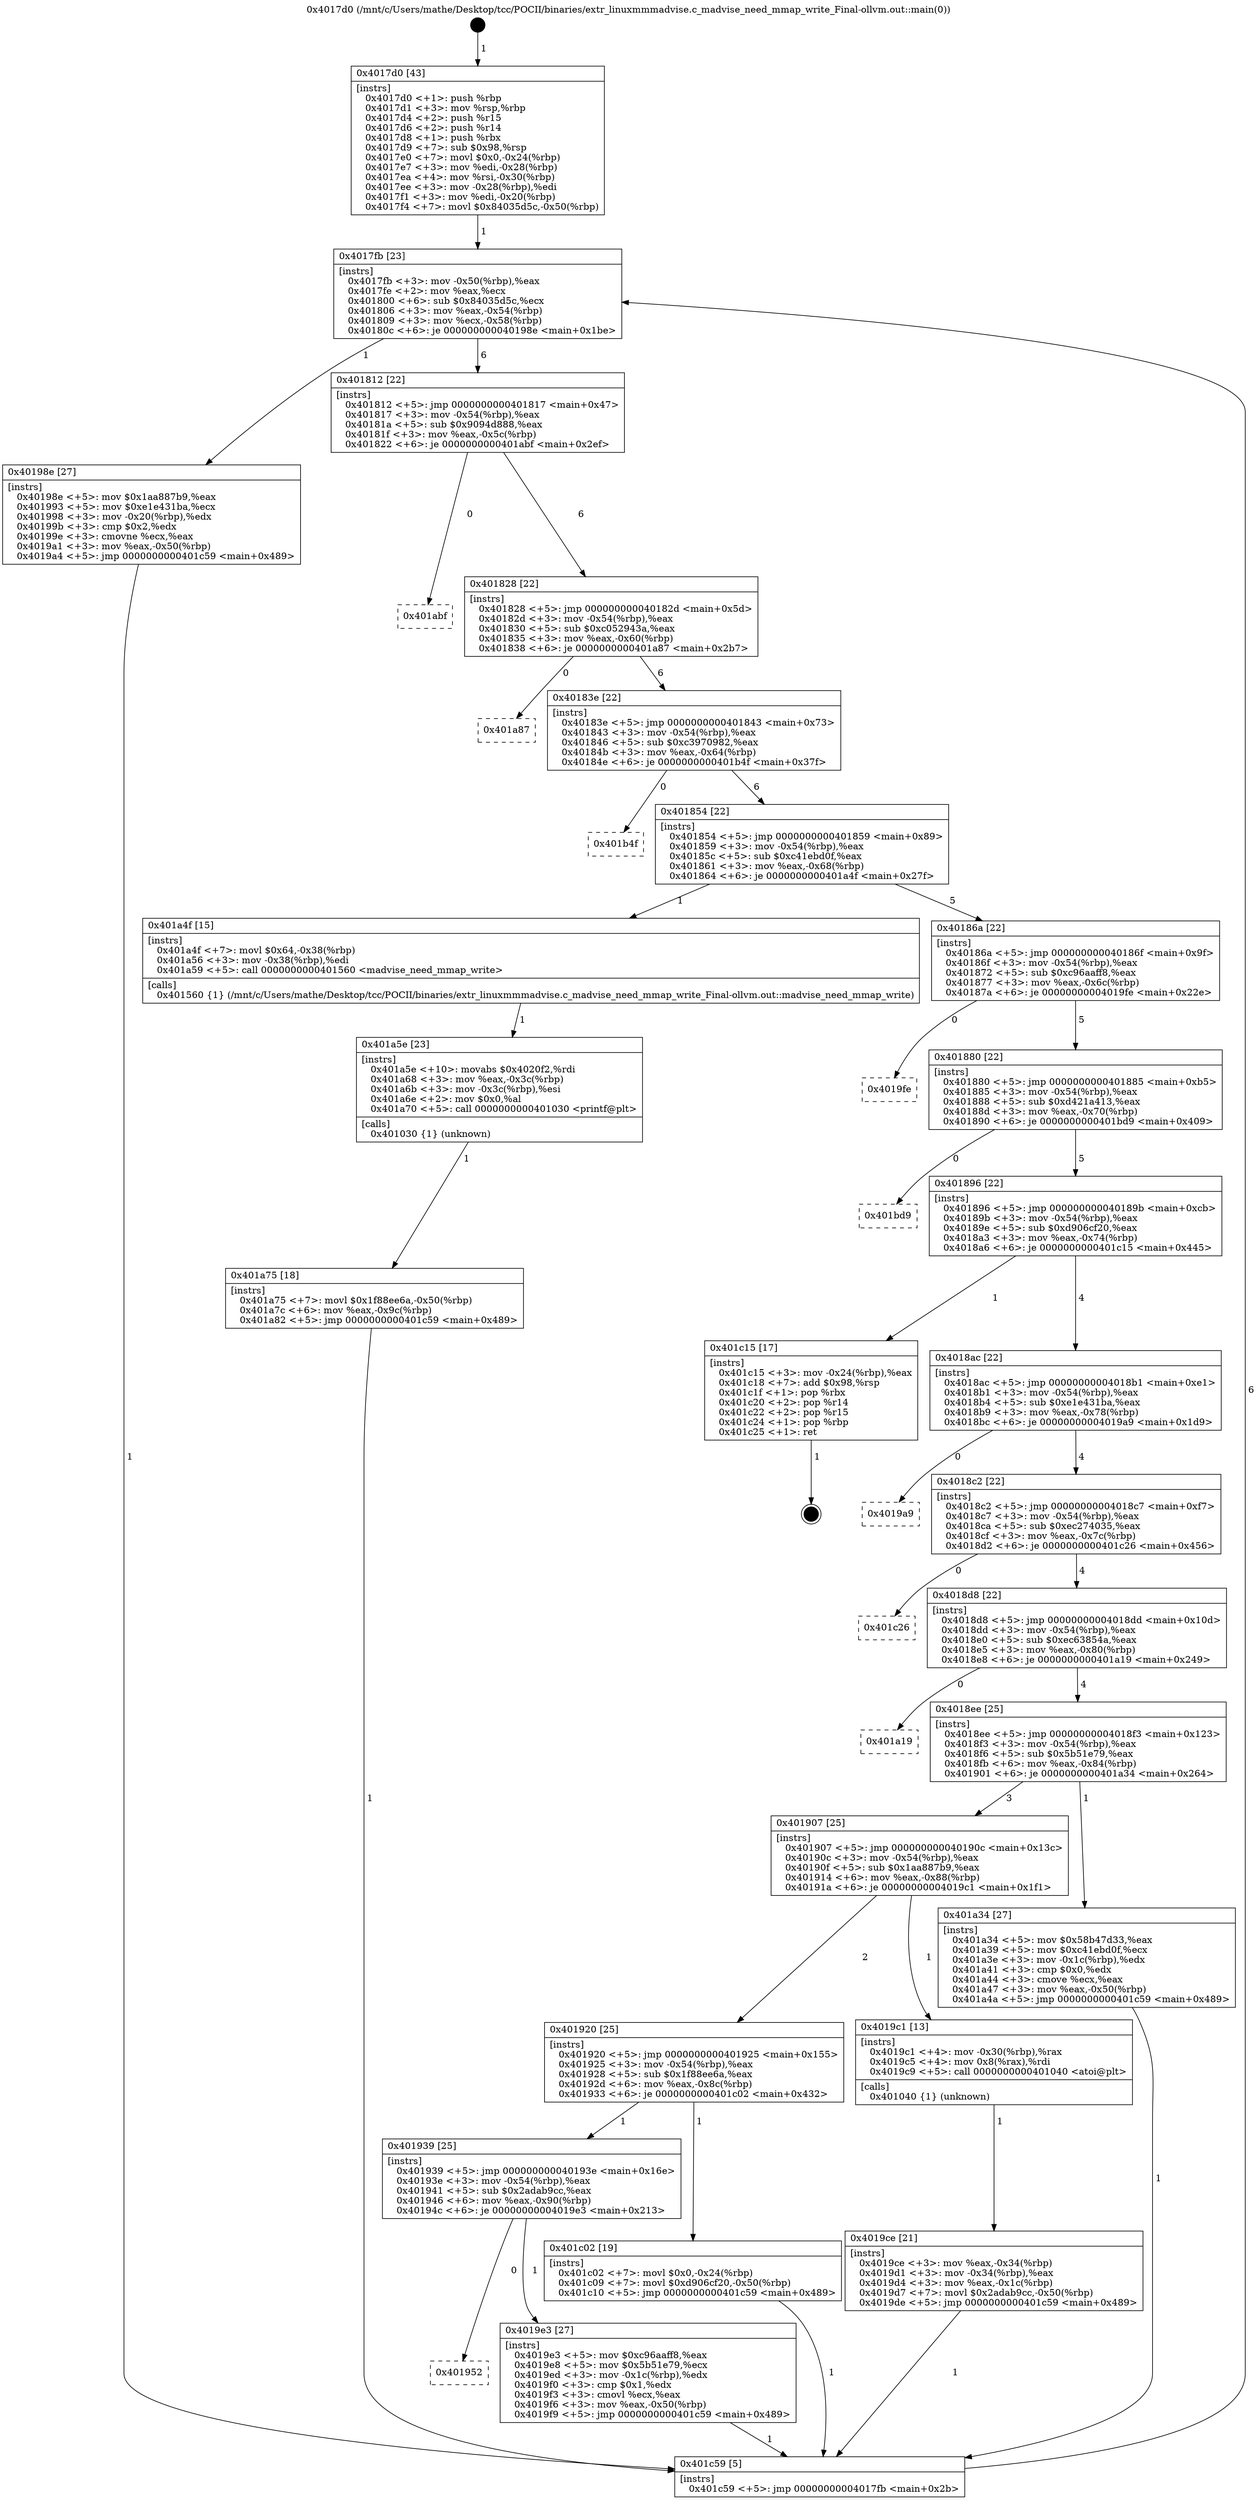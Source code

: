 digraph "0x4017d0" {
  label = "0x4017d0 (/mnt/c/Users/mathe/Desktop/tcc/POCII/binaries/extr_linuxmmmadvise.c_madvise_need_mmap_write_Final-ollvm.out::main(0))"
  labelloc = "t"
  node[shape=record]

  Entry [label="",width=0.3,height=0.3,shape=circle,fillcolor=black,style=filled]
  "0x4017fb" [label="{
     0x4017fb [23]\l
     | [instrs]\l
     &nbsp;&nbsp;0x4017fb \<+3\>: mov -0x50(%rbp),%eax\l
     &nbsp;&nbsp;0x4017fe \<+2\>: mov %eax,%ecx\l
     &nbsp;&nbsp;0x401800 \<+6\>: sub $0x84035d5c,%ecx\l
     &nbsp;&nbsp;0x401806 \<+3\>: mov %eax,-0x54(%rbp)\l
     &nbsp;&nbsp;0x401809 \<+3\>: mov %ecx,-0x58(%rbp)\l
     &nbsp;&nbsp;0x40180c \<+6\>: je 000000000040198e \<main+0x1be\>\l
  }"]
  "0x40198e" [label="{
     0x40198e [27]\l
     | [instrs]\l
     &nbsp;&nbsp;0x40198e \<+5\>: mov $0x1aa887b9,%eax\l
     &nbsp;&nbsp;0x401993 \<+5\>: mov $0xe1e431ba,%ecx\l
     &nbsp;&nbsp;0x401998 \<+3\>: mov -0x20(%rbp),%edx\l
     &nbsp;&nbsp;0x40199b \<+3\>: cmp $0x2,%edx\l
     &nbsp;&nbsp;0x40199e \<+3\>: cmovne %ecx,%eax\l
     &nbsp;&nbsp;0x4019a1 \<+3\>: mov %eax,-0x50(%rbp)\l
     &nbsp;&nbsp;0x4019a4 \<+5\>: jmp 0000000000401c59 \<main+0x489\>\l
  }"]
  "0x401812" [label="{
     0x401812 [22]\l
     | [instrs]\l
     &nbsp;&nbsp;0x401812 \<+5\>: jmp 0000000000401817 \<main+0x47\>\l
     &nbsp;&nbsp;0x401817 \<+3\>: mov -0x54(%rbp),%eax\l
     &nbsp;&nbsp;0x40181a \<+5\>: sub $0x9094d888,%eax\l
     &nbsp;&nbsp;0x40181f \<+3\>: mov %eax,-0x5c(%rbp)\l
     &nbsp;&nbsp;0x401822 \<+6\>: je 0000000000401abf \<main+0x2ef\>\l
  }"]
  "0x401c59" [label="{
     0x401c59 [5]\l
     | [instrs]\l
     &nbsp;&nbsp;0x401c59 \<+5\>: jmp 00000000004017fb \<main+0x2b\>\l
  }"]
  "0x4017d0" [label="{
     0x4017d0 [43]\l
     | [instrs]\l
     &nbsp;&nbsp;0x4017d0 \<+1\>: push %rbp\l
     &nbsp;&nbsp;0x4017d1 \<+3\>: mov %rsp,%rbp\l
     &nbsp;&nbsp;0x4017d4 \<+2\>: push %r15\l
     &nbsp;&nbsp;0x4017d6 \<+2\>: push %r14\l
     &nbsp;&nbsp;0x4017d8 \<+1\>: push %rbx\l
     &nbsp;&nbsp;0x4017d9 \<+7\>: sub $0x98,%rsp\l
     &nbsp;&nbsp;0x4017e0 \<+7\>: movl $0x0,-0x24(%rbp)\l
     &nbsp;&nbsp;0x4017e7 \<+3\>: mov %edi,-0x28(%rbp)\l
     &nbsp;&nbsp;0x4017ea \<+4\>: mov %rsi,-0x30(%rbp)\l
     &nbsp;&nbsp;0x4017ee \<+3\>: mov -0x28(%rbp),%edi\l
     &nbsp;&nbsp;0x4017f1 \<+3\>: mov %edi,-0x20(%rbp)\l
     &nbsp;&nbsp;0x4017f4 \<+7\>: movl $0x84035d5c,-0x50(%rbp)\l
  }"]
  Exit [label="",width=0.3,height=0.3,shape=circle,fillcolor=black,style=filled,peripheries=2]
  "0x401abf" [label="{
     0x401abf\l
  }", style=dashed]
  "0x401828" [label="{
     0x401828 [22]\l
     | [instrs]\l
     &nbsp;&nbsp;0x401828 \<+5\>: jmp 000000000040182d \<main+0x5d\>\l
     &nbsp;&nbsp;0x40182d \<+3\>: mov -0x54(%rbp),%eax\l
     &nbsp;&nbsp;0x401830 \<+5\>: sub $0xc052943a,%eax\l
     &nbsp;&nbsp;0x401835 \<+3\>: mov %eax,-0x60(%rbp)\l
     &nbsp;&nbsp;0x401838 \<+6\>: je 0000000000401a87 \<main+0x2b7\>\l
  }"]
  "0x401a75" [label="{
     0x401a75 [18]\l
     | [instrs]\l
     &nbsp;&nbsp;0x401a75 \<+7\>: movl $0x1f88ee6a,-0x50(%rbp)\l
     &nbsp;&nbsp;0x401a7c \<+6\>: mov %eax,-0x9c(%rbp)\l
     &nbsp;&nbsp;0x401a82 \<+5\>: jmp 0000000000401c59 \<main+0x489\>\l
  }"]
  "0x401a87" [label="{
     0x401a87\l
  }", style=dashed]
  "0x40183e" [label="{
     0x40183e [22]\l
     | [instrs]\l
     &nbsp;&nbsp;0x40183e \<+5\>: jmp 0000000000401843 \<main+0x73\>\l
     &nbsp;&nbsp;0x401843 \<+3\>: mov -0x54(%rbp),%eax\l
     &nbsp;&nbsp;0x401846 \<+5\>: sub $0xc3970982,%eax\l
     &nbsp;&nbsp;0x40184b \<+3\>: mov %eax,-0x64(%rbp)\l
     &nbsp;&nbsp;0x40184e \<+6\>: je 0000000000401b4f \<main+0x37f\>\l
  }"]
  "0x401a5e" [label="{
     0x401a5e [23]\l
     | [instrs]\l
     &nbsp;&nbsp;0x401a5e \<+10\>: movabs $0x4020f2,%rdi\l
     &nbsp;&nbsp;0x401a68 \<+3\>: mov %eax,-0x3c(%rbp)\l
     &nbsp;&nbsp;0x401a6b \<+3\>: mov -0x3c(%rbp),%esi\l
     &nbsp;&nbsp;0x401a6e \<+2\>: mov $0x0,%al\l
     &nbsp;&nbsp;0x401a70 \<+5\>: call 0000000000401030 \<printf@plt\>\l
     | [calls]\l
     &nbsp;&nbsp;0x401030 \{1\} (unknown)\l
  }"]
  "0x401b4f" [label="{
     0x401b4f\l
  }", style=dashed]
  "0x401854" [label="{
     0x401854 [22]\l
     | [instrs]\l
     &nbsp;&nbsp;0x401854 \<+5\>: jmp 0000000000401859 \<main+0x89\>\l
     &nbsp;&nbsp;0x401859 \<+3\>: mov -0x54(%rbp),%eax\l
     &nbsp;&nbsp;0x40185c \<+5\>: sub $0xc41ebd0f,%eax\l
     &nbsp;&nbsp;0x401861 \<+3\>: mov %eax,-0x68(%rbp)\l
     &nbsp;&nbsp;0x401864 \<+6\>: je 0000000000401a4f \<main+0x27f\>\l
  }"]
  "0x401952" [label="{
     0x401952\l
  }", style=dashed]
  "0x401a4f" [label="{
     0x401a4f [15]\l
     | [instrs]\l
     &nbsp;&nbsp;0x401a4f \<+7\>: movl $0x64,-0x38(%rbp)\l
     &nbsp;&nbsp;0x401a56 \<+3\>: mov -0x38(%rbp),%edi\l
     &nbsp;&nbsp;0x401a59 \<+5\>: call 0000000000401560 \<madvise_need_mmap_write\>\l
     | [calls]\l
     &nbsp;&nbsp;0x401560 \{1\} (/mnt/c/Users/mathe/Desktop/tcc/POCII/binaries/extr_linuxmmmadvise.c_madvise_need_mmap_write_Final-ollvm.out::madvise_need_mmap_write)\l
  }"]
  "0x40186a" [label="{
     0x40186a [22]\l
     | [instrs]\l
     &nbsp;&nbsp;0x40186a \<+5\>: jmp 000000000040186f \<main+0x9f\>\l
     &nbsp;&nbsp;0x40186f \<+3\>: mov -0x54(%rbp),%eax\l
     &nbsp;&nbsp;0x401872 \<+5\>: sub $0xc96aaff8,%eax\l
     &nbsp;&nbsp;0x401877 \<+3\>: mov %eax,-0x6c(%rbp)\l
     &nbsp;&nbsp;0x40187a \<+6\>: je 00000000004019fe \<main+0x22e\>\l
  }"]
  "0x4019e3" [label="{
     0x4019e3 [27]\l
     | [instrs]\l
     &nbsp;&nbsp;0x4019e3 \<+5\>: mov $0xc96aaff8,%eax\l
     &nbsp;&nbsp;0x4019e8 \<+5\>: mov $0x5b51e79,%ecx\l
     &nbsp;&nbsp;0x4019ed \<+3\>: mov -0x1c(%rbp),%edx\l
     &nbsp;&nbsp;0x4019f0 \<+3\>: cmp $0x1,%edx\l
     &nbsp;&nbsp;0x4019f3 \<+3\>: cmovl %ecx,%eax\l
     &nbsp;&nbsp;0x4019f6 \<+3\>: mov %eax,-0x50(%rbp)\l
     &nbsp;&nbsp;0x4019f9 \<+5\>: jmp 0000000000401c59 \<main+0x489\>\l
  }"]
  "0x4019fe" [label="{
     0x4019fe\l
  }", style=dashed]
  "0x401880" [label="{
     0x401880 [22]\l
     | [instrs]\l
     &nbsp;&nbsp;0x401880 \<+5\>: jmp 0000000000401885 \<main+0xb5\>\l
     &nbsp;&nbsp;0x401885 \<+3\>: mov -0x54(%rbp),%eax\l
     &nbsp;&nbsp;0x401888 \<+5\>: sub $0xd421a413,%eax\l
     &nbsp;&nbsp;0x40188d \<+3\>: mov %eax,-0x70(%rbp)\l
     &nbsp;&nbsp;0x401890 \<+6\>: je 0000000000401bd9 \<main+0x409\>\l
  }"]
  "0x401939" [label="{
     0x401939 [25]\l
     | [instrs]\l
     &nbsp;&nbsp;0x401939 \<+5\>: jmp 000000000040193e \<main+0x16e\>\l
     &nbsp;&nbsp;0x40193e \<+3\>: mov -0x54(%rbp),%eax\l
     &nbsp;&nbsp;0x401941 \<+5\>: sub $0x2adab9cc,%eax\l
     &nbsp;&nbsp;0x401946 \<+6\>: mov %eax,-0x90(%rbp)\l
     &nbsp;&nbsp;0x40194c \<+6\>: je 00000000004019e3 \<main+0x213\>\l
  }"]
  "0x401bd9" [label="{
     0x401bd9\l
  }", style=dashed]
  "0x401896" [label="{
     0x401896 [22]\l
     | [instrs]\l
     &nbsp;&nbsp;0x401896 \<+5\>: jmp 000000000040189b \<main+0xcb\>\l
     &nbsp;&nbsp;0x40189b \<+3\>: mov -0x54(%rbp),%eax\l
     &nbsp;&nbsp;0x40189e \<+5\>: sub $0xd906cf20,%eax\l
     &nbsp;&nbsp;0x4018a3 \<+3\>: mov %eax,-0x74(%rbp)\l
     &nbsp;&nbsp;0x4018a6 \<+6\>: je 0000000000401c15 \<main+0x445\>\l
  }"]
  "0x401c02" [label="{
     0x401c02 [19]\l
     | [instrs]\l
     &nbsp;&nbsp;0x401c02 \<+7\>: movl $0x0,-0x24(%rbp)\l
     &nbsp;&nbsp;0x401c09 \<+7\>: movl $0xd906cf20,-0x50(%rbp)\l
     &nbsp;&nbsp;0x401c10 \<+5\>: jmp 0000000000401c59 \<main+0x489\>\l
  }"]
  "0x401c15" [label="{
     0x401c15 [17]\l
     | [instrs]\l
     &nbsp;&nbsp;0x401c15 \<+3\>: mov -0x24(%rbp),%eax\l
     &nbsp;&nbsp;0x401c18 \<+7\>: add $0x98,%rsp\l
     &nbsp;&nbsp;0x401c1f \<+1\>: pop %rbx\l
     &nbsp;&nbsp;0x401c20 \<+2\>: pop %r14\l
     &nbsp;&nbsp;0x401c22 \<+2\>: pop %r15\l
     &nbsp;&nbsp;0x401c24 \<+1\>: pop %rbp\l
     &nbsp;&nbsp;0x401c25 \<+1\>: ret\l
  }"]
  "0x4018ac" [label="{
     0x4018ac [22]\l
     | [instrs]\l
     &nbsp;&nbsp;0x4018ac \<+5\>: jmp 00000000004018b1 \<main+0xe1\>\l
     &nbsp;&nbsp;0x4018b1 \<+3\>: mov -0x54(%rbp),%eax\l
     &nbsp;&nbsp;0x4018b4 \<+5\>: sub $0xe1e431ba,%eax\l
     &nbsp;&nbsp;0x4018b9 \<+3\>: mov %eax,-0x78(%rbp)\l
     &nbsp;&nbsp;0x4018bc \<+6\>: je 00000000004019a9 \<main+0x1d9\>\l
  }"]
  "0x4019ce" [label="{
     0x4019ce [21]\l
     | [instrs]\l
     &nbsp;&nbsp;0x4019ce \<+3\>: mov %eax,-0x34(%rbp)\l
     &nbsp;&nbsp;0x4019d1 \<+3\>: mov -0x34(%rbp),%eax\l
     &nbsp;&nbsp;0x4019d4 \<+3\>: mov %eax,-0x1c(%rbp)\l
     &nbsp;&nbsp;0x4019d7 \<+7\>: movl $0x2adab9cc,-0x50(%rbp)\l
     &nbsp;&nbsp;0x4019de \<+5\>: jmp 0000000000401c59 \<main+0x489\>\l
  }"]
  "0x4019a9" [label="{
     0x4019a9\l
  }", style=dashed]
  "0x4018c2" [label="{
     0x4018c2 [22]\l
     | [instrs]\l
     &nbsp;&nbsp;0x4018c2 \<+5\>: jmp 00000000004018c7 \<main+0xf7\>\l
     &nbsp;&nbsp;0x4018c7 \<+3\>: mov -0x54(%rbp),%eax\l
     &nbsp;&nbsp;0x4018ca \<+5\>: sub $0xec274035,%eax\l
     &nbsp;&nbsp;0x4018cf \<+3\>: mov %eax,-0x7c(%rbp)\l
     &nbsp;&nbsp;0x4018d2 \<+6\>: je 0000000000401c26 \<main+0x456\>\l
  }"]
  "0x401920" [label="{
     0x401920 [25]\l
     | [instrs]\l
     &nbsp;&nbsp;0x401920 \<+5\>: jmp 0000000000401925 \<main+0x155\>\l
     &nbsp;&nbsp;0x401925 \<+3\>: mov -0x54(%rbp),%eax\l
     &nbsp;&nbsp;0x401928 \<+5\>: sub $0x1f88ee6a,%eax\l
     &nbsp;&nbsp;0x40192d \<+6\>: mov %eax,-0x8c(%rbp)\l
     &nbsp;&nbsp;0x401933 \<+6\>: je 0000000000401c02 \<main+0x432\>\l
  }"]
  "0x401c26" [label="{
     0x401c26\l
  }", style=dashed]
  "0x4018d8" [label="{
     0x4018d8 [22]\l
     | [instrs]\l
     &nbsp;&nbsp;0x4018d8 \<+5\>: jmp 00000000004018dd \<main+0x10d\>\l
     &nbsp;&nbsp;0x4018dd \<+3\>: mov -0x54(%rbp),%eax\l
     &nbsp;&nbsp;0x4018e0 \<+5\>: sub $0xec63854a,%eax\l
     &nbsp;&nbsp;0x4018e5 \<+3\>: mov %eax,-0x80(%rbp)\l
     &nbsp;&nbsp;0x4018e8 \<+6\>: je 0000000000401a19 \<main+0x249\>\l
  }"]
  "0x4019c1" [label="{
     0x4019c1 [13]\l
     | [instrs]\l
     &nbsp;&nbsp;0x4019c1 \<+4\>: mov -0x30(%rbp),%rax\l
     &nbsp;&nbsp;0x4019c5 \<+4\>: mov 0x8(%rax),%rdi\l
     &nbsp;&nbsp;0x4019c9 \<+5\>: call 0000000000401040 \<atoi@plt\>\l
     | [calls]\l
     &nbsp;&nbsp;0x401040 \{1\} (unknown)\l
  }"]
  "0x401a19" [label="{
     0x401a19\l
  }", style=dashed]
  "0x4018ee" [label="{
     0x4018ee [25]\l
     | [instrs]\l
     &nbsp;&nbsp;0x4018ee \<+5\>: jmp 00000000004018f3 \<main+0x123\>\l
     &nbsp;&nbsp;0x4018f3 \<+3\>: mov -0x54(%rbp),%eax\l
     &nbsp;&nbsp;0x4018f6 \<+5\>: sub $0x5b51e79,%eax\l
     &nbsp;&nbsp;0x4018fb \<+6\>: mov %eax,-0x84(%rbp)\l
     &nbsp;&nbsp;0x401901 \<+6\>: je 0000000000401a34 \<main+0x264\>\l
  }"]
  "0x401907" [label="{
     0x401907 [25]\l
     | [instrs]\l
     &nbsp;&nbsp;0x401907 \<+5\>: jmp 000000000040190c \<main+0x13c\>\l
     &nbsp;&nbsp;0x40190c \<+3\>: mov -0x54(%rbp),%eax\l
     &nbsp;&nbsp;0x40190f \<+5\>: sub $0x1aa887b9,%eax\l
     &nbsp;&nbsp;0x401914 \<+6\>: mov %eax,-0x88(%rbp)\l
     &nbsp;&nbsp;0x40191a \<+6\>: je 00000000004019c1 \<main+0x1f1\>\l
  }"]
  "0x401a34" [label="{
     0x401a34 [27]\l
     | [instrs]\l
     &nbsp;&nbsp;0x401a34 \<+5\>: mov $0x58b47d33,%eax\l
     &nbsp;&nbsp;0x401a39 \<+5\>: mov $0xc41ebd0f,%ecx\l
     &nbsp;&nbsp;0x401a3e \<+3\>: mov -0x1c(%rbp),%edx\l
     &nbsp;&nbsp;0x401a41 \<+3\>: cmp $0x0,%edx\l
     &nbsp;&nbsp;0x401a44 \<+3\>: cmove %ecx,%eax\l
     &nbsp;&nbsp;0x401a47 \<+3\>: mov %eax,-0x50(%rbp)\l
     &nbsp;&nbsp;0x401a4a \<+5\>: jmp 0000000000401c59 \<main+0x489\>\l
  }"]
  Entry -> "0x4017d0" [label=" 1"]
  "0x4017fb" -> "0x40198e" [label=" 1"]
  "0x4017fb" -> "0x401812" [label=" 6"]
  "0x40198e" -> "0x401c59" [label=" 1"]
  "0x4017d0" -> "0x4017fb" [label=" 1"]
  "0x401c59" -> "0x4017fb" [label=" 6"]
  "0x401c15" -> Exit [label=" 1"]
  "0x401812" -> "0x401abf" [label=" 0"]
  "0x401812" -> "0x401828" [label=" 6"]
  "0x401c02" -> "0x401c59" [label=" 1"]
  "0x401828" -> "0x401a87" [label=" 0"]
  "0x401828" -> "0x40183e" [label=" 6"]
  "0x401a75" -> "0x401c59" [label=" 1"]
  "0x40183e" -> "0x401b4f" [label=" 0"]
  "0x40183e" -> "0x401854" [label=" 6"]
  "0x401a5e" -> "0x401a75" [label=" 1"]
  "0x401854" -> "0x401a4f" [label=" 1"]
  "0x401854" -> "0x40186a" [label=" 5"]
  "0x401a4f" -> "0x401a5e" [label=" 1"]
  "0x40186a" -> "0x4019fe" [label=" 0"]
  "0x40186a" -> "0x401880" [label=" 5"]
  "0x401a34" -> "0x401c59" [label=" 1"]
  "0x401880" -> "0x401bd9" [label=" 0"]
  "0x401880" -> "0x401896" [label=" 5"]
  "0x401939" -> "0x401952" [label=" 0"]
  "0x401896" -> "0x401c15" [label=" 1"]
  "0x401896" -> "0x4018ac" [label=" 4"]
  "0x401939" -> "0x4019e3" [label=" 1"]
  "0x4018ac" -> "0x4019a9" [label=" 0"]
  "0x4018ac" -> "0x4018c2" [label=" 4"]
  "0x401920" -> "0x401939" [label=" 1"]
  "0x4018c2" -> "0x401c26" [label=" 0"]
  "0x4018c2" -> "0x4018d8" [label=" 4"]
  "0x401920" -> "0x401c02" [label=" 1"]
  "0x4018d8" -> "0x401a19" [label=" 0"]
  "0x4018d8" -> "0x4018ee" [label=" 4"]
  "0x4019e3" -> "0x401c59" [label=" 1"]
  "0x4018ee" -> "0x401a34" [label=" 1"]
  "0x4018ee" -> "0x401907" [label=" 3"]
  "0x4019ce" -> "0x401c59" [label=" 1"]
  "0x401907" -> "0x4019c1" [label=" 1"]
  "0x401907" -> "0x401920" [label=" 2"]
  "0x4019c1" -> "0x4019ce" [label=" 1"]
}
